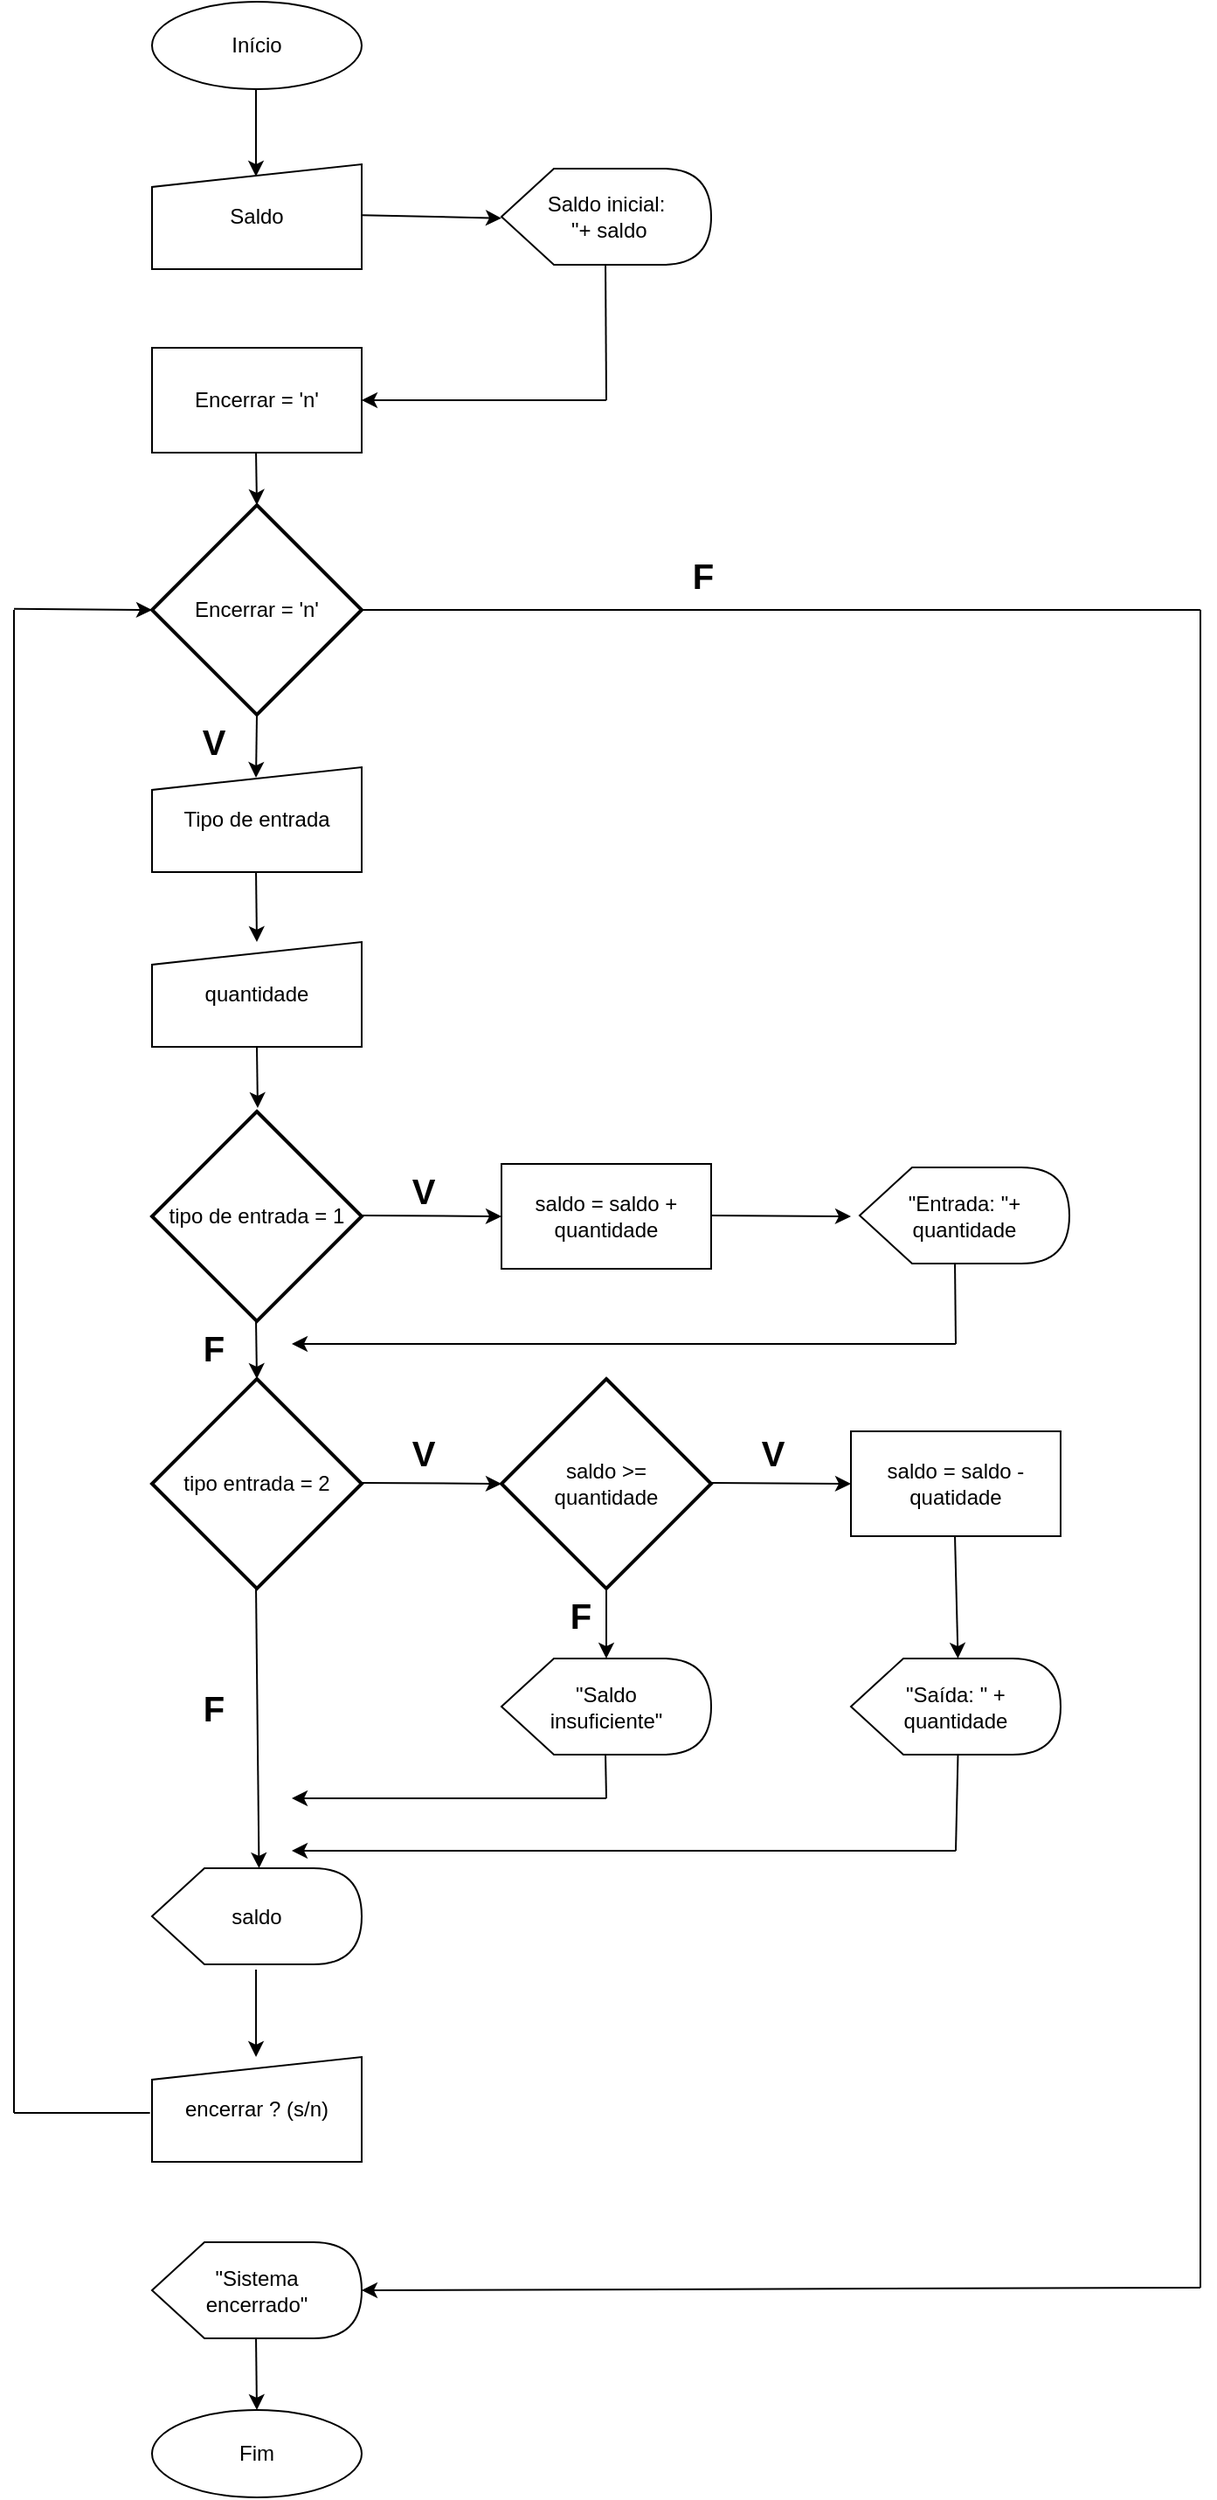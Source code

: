 <mxfile version="24.8.9">
  <diagram name="Página-1" id="7gcIGqeq8w1hTXjiVoMl">
    <mxGraphModel dx="1411" dy="720" grid="1" gridSize="10" guides="1" tooltips="1" connect="1" arrows="1" fold="1" page="1" pageScale="1" pageWidth="1169" pageHeight="1654" math="0" shadow="0">
      <root>
        <mxCell id="0" />
        <mxCell id="1" parent="0" />
        <mxCell id="dPz5BpL2D5ZgfB60tH8p-1" value="Início" style="ellipse;whiteSpace=wrap;html=1;" vertex="1" parent="1">
          <mxGeometry x="239" y="12" width="120" height="50" as="geometry" />
        </mxCell>
        <mxCell id="dPz5BpL2D5ZgfB60tH8p-2" value="" style="endArrow=classic;html=1;rounded=0;" edge="1" parent="1">
          <mxGeometry width="50" height="50" relative="1" as="geometry">
            <mxPoint x="298.5" y="62" as="sourcePoint" />
            <mxPoint x="298.5" y="112" as="targetPoint" />
          </mxGeometry>
        </mxCell>
        <mxCell id="dPz5BpL2D5ZgfB60tH8p-3" value="Saldo" style="shape=manualInput;whiteSpace=wrap;html=1;size=13;" vertex="1" parent="1">
          <mxGeometry x="239" y="105" width="120" height="60" as="geometry" />
        </mxCell>
        <mxCell id="dPz5BpL2D5ZgfB60tH8p-5" value="" style="endArrow=classic;html=1;rounded=0;" edge="1" parent="1">
          <mxGeometry width="50" height="50" relative="1" as="geometry">
            <mxPoint x="359" y="134.14" as="sourcePoint" />
            <mxPoint x="439" y="135.854" as="targetPoint" />
          </mxGeometry>
        </mxCell>
        <mxCell id="dPz5BpL2D5ZgfB60tH8p-6" value="Saldo inicial:&lt;div&gt;&amp;nbsp;&quot;+ saldo&lt;/div&gt;" style="shape=display;whiteSpace=wrap;html=1;" vertex="1" parent="1">
          <mxGeometry x="439" y="107.5" width="120" height="55" as="geometry" />
        </mxCell>
        <mxCell id="dPz5BpL2D5ZgfB60tH8p-10" style="edgeStyle=orthogonalEdgeStyle;rounded=0;orthogonalLoop=1;jettySize=auto;html=1;exitX=0.75;exitY=0;exitDx=0;exitDy=0;" edge="1" parent="1" source="dPz5BpL2D5ZgfB60tH8p-9">
          <mxGeometry relative="1" as="geometry">
            <mxPoint x="329" y="222" as="targetPoint" />
          </mxGeometry>
        </mxCell>
        <mxCell id="dPz5BpL2D5ZgfB60tH8p-9" value="Encerrar = &#39;n&#39;" style="rounded=0;whiteSpace=wrap;html=1;" vertex="1" parent="1">
          <mxGeometry x="239" y="210" width="120" height="60" as="geometry" />
        </mxCell>
        <mxCell id="dPz5BpL2D5ZgfB60tH8p-11" value="Encerrar = &#39;n&#39;" style="strokeWidth=2;html=1;shape=mxgraph.flowchart.decision;whiteSpace=wrap;" vertex="1" parent="1">
          <mxGeometry x="239" y="300" width="120" height="120" as="geometry" />
        </mxCell>
        <mxCell id="dPz5BpL2D5ZgfB60tH8p-12" value="Tipo de entrada" style="shape=manualInput;whiteSpace=wrap;html=1;size=13;" vertex="1" parent="1">
          <mxGeometry x="239" y="450" width="120" height="60" as="geometry" />
        </mxCell>
        <mxCell id="dPz5BpL2D5ZgfB60tH8p-13" value="quantidade" style="shape=manualInput;whiteSpace=wrap;html=1;size=13;" vertex="1" parent="1">
          <mxGeometry x="239" y="550" width="120" height="60" as="geometry" />
        </mxCell>
        <mxCell id="dPz5BpL2D5ZgfB60tH8p-14" value="tipo de entrada = 1" style="strokeWidth=2;html=1;shape=mxgraph.flowchart.decision;whiteSpace=wrap;" vertex="1" parent="1">
          <mxGeometry x="239" y="647" width="120" height="120" as="geometry" />
        </mxCell>
        <mxCell id="dPz5BpL2D5ZgfB60tH8p-15" value="saldo = saldo +&lt;div&gt;quantidade&lt;/div&gt;" style="rounded=0;whiteSpace=wrap;html=1;" vertex="1" parent="1">
          <mxGeometry x="439" y="677" width="120" height="60" as="geometry" />
        </mxCell>
        <mxCell id="dPz5BpL2D5ZgfB60tH8p-16" value="&quot;Entrada: &quot;+&lt;div&gt;quantidade&lt;/div&gt;" style="shape=display;whiteSpace=wrap;html=1;" vertex="1" parent="1">
          <mxGeometry x="644" y="679" width="120" height="55" as="geometry" />
        </mxCell>
        <mxCell id="dPz5BpL2D5ZgfB60tH8p-17" value="tipo entrada = 2" style="strokeWidth=2;html=1;shape=mxgraph.flowchart.decision;whiteSpace=wrap;" vertex="1" parent="1">
          <mxGeometry x="239" y="800" width="120" height="120" as="geometry" />
        </mxCell>
        <mxCell id="dPz5BpL2D5ZgfB60tH8p-19" value="" style="endArrow=none;html=1;rounded=0;" edge="1" parent="1">
          <mxGeometry width="50" height="50" relative="1" as="geometry">
            <mxPoint x="499" y="240" as="sourcePoint" />
            <mxPoint x="498.52" y="162.5" as="targetPoint" />
          </mxGeometry>
        </mxCell>
        <mxCell id="dPz5BpL2D5ZgfB60tH8p-20" value="" style="endArrow=classic;html=1;rounded=0;entryX=1;entryY=0.5;entryDx=0;entryDy=0;" edge="1" parent="1" target="dPz5BpL2D5ZgfB60tH8p-9">
          <mxGeometry width="50" height="50" relative="1" as="geometry">
            <mxPoint x="499" y="240" as="sourcePoint" />
            <mxPoint x="439" y="240" as="targetPoint" />
          </mxGeometry>
        </mxCell>
        <mxCell id="dPz5BpL2D5ZgfB60tH8p-22" value="" style="endArrow=classic;html=1;rounded=0;" edge="1" parent="1">
          <mxGeometry width="50" height="50" relative="1" as="geometry">
            <mxPoint x="298.52" y="270" as="sourcePoint" />
            <mxPoint x="299" y="300" as="targetPoint" />
          </mxGeometry>
        </mxCell>
        <mxCell id="dPz5BpL2D5ZgfB60tH8p-23" value="" style="endArrow=classic;html=1;rounded=0;jumpSize=6;strokeWidth=1;endSize=6;startSize=6;curved=0;" edge="1" parent="1">
          <mxGeometry width="50" height="50" relative="1" as="geometry">
            <mxPoint x="299" y="420" as="sourcePoint" />
            <mxPoint x="298.52" y="456" as="targetPoint" />
          </mxGeometry>
        </mxCell>
        <mxCell id="dPz5BpL2D5ZgfB60tH8p-24" value="&lt;font style=&quot;font-size: 20px;&quot;&gt;&lt;b style=&quot;&quot;&gt;V&lt;/b&gt;&lt;/font&gt;" style="text;html=1;align=center;verticalAlign=middle;resizable=0;points=[];autosize=1;strokeColor=none;fillColor=none;" vertex="1" parent="1">
          <mxGeometry x="254" y="415" width="40" height="40" as="geometry" />
        </mxCell>
        <mxCell id="dPz5BpL2D5ZgfB60tH8p-25" value="saldo = saldo -&lt;div&gt;quatidade&lt;/div&gt;" style="rounded=0;whiteSpace=wrap;html=1;" vertex="1" parent="1">
          <mxGeometry x="639" y="830" width="120" height="60" as="geometry" />
        </mxCell>
        <mxCell id="dPz5BpL2D5ZgfB60tH8p-26" value="saldo &amp;gt;=&lt;div&gt;quantidade&lt;/div&gt;" style="strokeWidth=2;html=1;shape=mxgraph.flowchart.decision;whiteSpace=wrap;" vertex="1" parent="1">
          <mxGeometry x="439" y="800" width="120" height="120" as="geometry" />
        </mxCell>
        <mxCell id="dPz5BpL2D5ZgfB60tH8p-27" value="&quot;Saldo&lt;div&gt;insuficiente&quot;&lt;/div&gt;" style="shape=display;whiteSpace=wrap;html=1;" vertex="1" parent="1">
          <mxGeometry x="439" y="960" width="120" height="55" as="geometry" />
        </mxCell>
        <mxCell id="dPz5BpL2D5ZgfB60tH8p-28" value="&quot;Saída: &quot; +&lt;div&gt;quantidade&lt;/div&gt;" style="shape=display;whiteSpace=wrap;html=1;" vertex="1" parent="1">
          <mxGeometry x="639" y="960" width="120" height="55" as="geometry" />
        </mxCell>
        <mxCell id="dPz5BpL2D5ZgfB60tH8p-29" value="saldo" style="shape=display;whiteSpace=wrap;html=1;" vertex="1" parent="1">
          <mxGeometry x="239" y="1080" width="120" height="55" as="geometry" />
        </mxCell>
        <mxCell id="dPz5BpL2D5ZgfB60tH8p-30" value="encerrar ? (s/n)" style="shape=manualInput;whiteSpace=wrap;html=1;size=13;" vertex="1" parent="1">
          <mxGeometry x="239" y="1188" width="120" height="60" as="geometry" />
        </mxCell>
        <mxCell id="dPz5BpL2D5ZgfB60tH8p-31" value="&quot;Sistema&lt;div&gt;encerrado&quot;&lt;/div&gt;" style="shape=display;whiteSpace=wrap;html=1;" vertex="1" parent="1">
          <mxGeometry x="239" y="1294" width="120" height="55" as="geometry" />
        </mxCell>
        <mxCell id="dPz5BpL2D5ZgfB60tH8p-32" value="Fim" style="ellipse;whiteSpace=wrap;html=1;" vertex="1" parent="1">
          <mxGeometry x="239" y="1390" width="120" height="50" as="geometry" />
        </mxCell>
        <mxCell id="dPz5BpL2D5ZgfB60tH8p-33" value="" style="endArrow=classic;html=1;rounded=0;" edge="1" parent="1">
          <mxGeometry width="50" height="50" relative="1" as="geometry">
            <mxPoint x="298.52" y="510" as="sourcePoint" />
            <mxPoint x="299" y="550" as="targetPoint" />
          </mxGeometry>
        </mxCell>
        <mxCell id="dPz5BpL2D5ZgfB60tH8p-34" value="" style="endArrow=classic;html=1;rounded=0;" edge="1" parent="1">
          <mxGeometry width="50" height="50" relative="1" as="geometry">
            <mxPoint x="299" y="610" as="sourcePoint" />
            <mxPoint x="299.48" y="645" as="targetPoint" />
          </mxGeometry>
        </mxCell>
        <mxCell id="dPz5BpL2D5ZgfB60tH8p-35" value="" style="endArrow=classic;html=1;rounded=0;entryX=0;entryY=0.5;entryDx=0;entryDy=0;" edge="1" parent="1" target="dPz5BpL2D5ZgfB60tH8p-15">
          <mxGeometry width="50" height="50" relative="1" as="geometry">
            <mxPoint x="359" y="706.52" as="sourcePoint" />
            <mxPoint x="409" y="706.52" as="targetPoint" />
          </mxGeometry>
        </mxCell>
        <mxCell id="dPz5BpL2D5ZgfB60tH8p-36" value="" style="endArrow=classic;html=1;rounded=0;" edge="1" parent="1">
          <mxGeometry width="50" height="50" relative="1" as="geometry">
            <mxPoint x="559" y="706.52" as="sourcePoint" />
            <mxPoint x="639" y="707" as="targetPoint" />
          </mxGeometry>
        </mxCell>
        <mxCell id="dPz5BpL2D5ZgfB60tH8p-38" value="" style="endArrow=classic;html=1;rounded=0;" edge="1" parent="1">
          <mxGeometry width="50" height="50" relative="1" as="geometry">
            <mxPoint x="298.52" y="767" as="sourcePoint" />
            <mxPoint x="299" y="800" as="targetPoint" />
          </mxGeometry>
        </mxCell>
        <mxCell id="dPz5BpL2D5ZgfB60tH8p-39" value="&lt;b&gt;&lt;font style=&quot;font-size: 20px;&quot;&gt;F&lt;/font&gt;&lt;/b&gt;" style="text;html=1;align=center;verticalAlign=middle;resizable=0;points=[];autosize=1;strokeColor=none;fillColor=none;" vertex="1" parent="1">
          <mxGeometry x="254" y="762" width="40" height="40" as="geometry" />
        </mxCell>
        <mxCell id="dPz5BpL2D5ZgfB60tH8p-40" value="" style="endArrow=classic;html=1;rounded=0;" edge="1" parent="1">
          <mxGeometry width="50" height="50" relative="1" as="geometry">
            <mxPoint x="699" y="780" as="sourcePoint" />
            <mxPoint x="319" y="780" as="targetPoint" />
          </mxGeometry>
        </mxCell>
        <mxCell id="dPz5BpL2D5ZgfB60tH8p-41" value="" style="endArrow=none;html=1;rounded=0;" edge="1" parent="1">
          <mxGeometry width="50" height="50" relative="1" as="geometry">
            <mxPoint x="699" y="780" as="sourcePoint" />
            <mxPoint x="698.52" y="734" as="targetPoint" />
          </mxGeometry>
        </mxCell>
        <mxCell id="dPz5BpL2D5ZgfB60tH8p-42" value="" style="endArrow=classic;html=1;rounded=0;entryX=0;entryY=0.5;entryDx=0;entryDy=0;" edge="1" parent="1">
          <mxGeometry width="50" height="50" relative="1" as="geometry">
            <mxPoint x="359" y="859.52" as="sourcePoint" />
            <mxPoint x="439" y="860" as="targetPoint" />
          </mxGeometry>
        </mxCell>
        <mxCell id="dPz5BpL2D5ZgfB60tH8p-43" value="" style="endArrow=classic;html=1;rounded=0;entryX=0;entryY=0.5;entryDx=0;entryDy=0;" edge="1" parent="1">
          <mxGeometry width="50" height="50" relative="1" as="geometry">
            <mxPoint x="559" y="859.52" as="sourcePoint" />
            <mxPoint x="639" y="860" as="targetPoint" />
          </mxGeometry>
        </mxCell>
        <mxCell id="dPz5BpL2D5ZgfB60tH8p-44" value="" style="endArrow=classic;html=1;rounded=0;exitX=0.5;exitY=1;exitDx=0;exitDy=0;exitPerimeter=0;" edge="1" parent="1" source="dPz5BpL2D5ZgfB60tH8p-26">
          <mxGeometry width="50" height="50" relative="1" as="geometry">
            <mxPoint x="498.52" y="930" as="sourcePoint" />
            <mxPoint x="499" y="960" as="targetPoint" />
          </mxGeometry>
        </mxCell>
        <mxCell id="dPz5BpL2D5ZgfB60tH8p-45" value="" style="endArrow=classic;html=1;rounded=0;entryX=0;entryY=0;entryDx=61.25;entryDy=0;entryPerimeter=0;" edge="1" parent="1" target="dPz5BpL2D5ZgfB60tH8p-28">
          <mxGeometry width="50" height="50" relative="1" as="geometry">
            <mxPoint x="698.52" y="890" as="sourcePoint" />
            <mxPoint x="698.52" y="940" as="targetPoint" />
          </mxGeometry>
        </mxCell>
        <mxCell id="dPz5BpL2D5ZgfB60tH8p-46" value="" style="endArrow=classic;html=1;rounded=0;entryX=0;entryY=0;entryDx=61.25;entryDy=0;entryPerimeter=0;" edge="1" parent="1" target="dPz5BpL2D5ZgfB60tH8p-29">
          <mxGeometry width="50" height="50" relative="1" as="geometry">
            <mxPoint x="298.52" y="920" as="sourcePoint" />
            <mxPoint x="298.52" y="970" as="targetPoint" />
          </mxGeometry>
        </mxCell>
        <mxCell id="dPz5BpL2D5ZgfB60tH8p-47" value="&lt;b&gt;&lt;font style=&quot;font-size: 20px;&quot;&gt;F&lt;/font&gt;&lt;/b&gt;" style="text;html=1;align=center;verticalAlign=middle;resizable=0;points=[];autosize=1;strokeColor=none;fillColor=none;" vertex="1" parent="1">
          <mxGeometry x="254" y="967.5" width="40" height="40" as="geometry" />
        </mxCell>
        <mxCell id="dPz5BpL2D5ZgfB60tH8p-48" value="" style="endArrow=classic;html=1;rounded=0;" edge="1" parent="1">
          <mxGeometry width="50" height="50" relative="1" as="geometry">
            <mxPoint x="699" y="1070" as="sourcePoint" />
            <mxPoint x="319" y="1070" as="targetPoint" />
          </mxGeometry>
        </mxCell>
        <mxCell id="dPz5BpL2D5ZgfB60tH8p-49" value="" style="endArrow=classic;html=1;rounded=0;" edge="1" parent="1">
          <mxGeometry width="50" height="50" relative="1" as="geometry">
            <mxPoint x="499" y="1040" as="sourcePoint" />
            <mxPoint x="319" y="1040" as="targetPoint" />
          </mxGeometry>
        </mxCell>
        <mxCell id="dPz5BpL2D5ZgfB60tH8p-50" value="" style="endArrow=none;html=1;rounded=0;entryX=0;entryY=0;entryDx=61.25;entryDy=55;entryPerimeter=0;" edge="1" parent="1" target="dPz5BpL2D5ZgfB60tH8p-28">
          <mxGeometry width="50" height="50" relative="1" as="geometry">
            <mxPoint x="699" y="1070" as="sourcePoint" />
            <mxPoint x="698.52" y="1020" as="targetPoint" />
          </mxGeometry>
        </mxCell>
        <mxCell id="dPz5BpL2D5ZgfB60tH8p-51" value="" style="endArrow=none;html=1;rounded=0;" edge="1" parent="1">
          <mxGeometry width="50" height="50" relative="1" as="geometry">
            <mxPoint x="499" y="1040" as="sourcePoint" />
            <mxPoint x="498.52" y="1015" as="targetPoint" />
          </mxGeometry>
        </mxCell>
        <mxCell id="dPz5BpL2D5ZgfB60tH8p-52" value="&lt;b&gt;&lt;font style=&quot;font-size: 20px;&quot;&gt;F&lt;/font&gt;&lt;/b&gt;" style="text;html=1;align=center;verticalAlign=middle;resizable=0;points=[];autosize=1;strokeColor=none;fillColor=none;" vertex="1" parent="1">
          <mxGeometry x="464" y="915" width="40" height="40" as="geometry" />
        </mxCell>
        <mxCell id="dPz5BpL2D5ZgfB60tH8p-53" value="&lt;font style=&quot;font-size: 20px;&quot;&gt;&lt;b style=&quot;&quot;&gt;V&lt;/b&gt;&lt;/font&gt;" style="text;html=1;align=center;verticalAlign=middle;resizable=0;points=[];autosize=1;strokeColor=none;fillColor=none;" vertex="1" parent="1">
          <mxGeometry x="374" y="672" width="40" height="40" as="geometry" />
        </mxCell>
        <mxCell id="dPz5BpL2D5ZgfB60tH8p-54" value="&lt;font style=&quot;font-size: 20px;&quot;&gt;&lt;b style=&quot;&quot;&gt;V&lt;/b&gt;&lt;/font&gt;" style="text;html=1;align=center;verticalAlign=middle;resizable=0;points=[];autosize=1;strokeColor=none;fillColor=none;" vertex="1" parent="1">
          <mxGeometry x="574" y="822" width="40" height="40" as="geometry" />
        </mxCell>
        <mxCell id="dPz5BpL2D5ZgfB60tH8p-55" value="&lt;font style=&quot;font-size: 20px;&quot;&gt;&lt;b style=&quot;&quot;&gt;V&lt;/b&gt;&lt;/font&gt;" style="text;html=1;align=center;verticalAlign=middle;resizable=0;points=[];autosize=1;strokeColor=none;fillColor=none;" vertex="1" parent="1">
          <mxGeometry x="374" y="822" width="40" height="40" as="geometry" />
        </mxCell>
        <mxCell id="dPz5BpL2D5ZgfB60tH8p-56" value="" style="endArrow=classic;html=1;rounded=0;" edge="1" parent="1">
          <mxGeometry width="50" height="50" relative="1" as="geometry">
            <mxPoint x="298.52" y="1138" as="sourcePoint" />
            <mxPoint x="298.52" y="1188" as="targetPoint" />
          </mxGeometry>
        </mxCell>
        <mxCell id="dPz5BpL2D5ZgfB60tH8p-57" value="" style="endArrow=classic;html=1;rounded=0;entryX=0.5;entryY=0;entryDx=0;entryDy=0;" edge="1" parent="1" target="dPz5BpL2D5ZgfB60tH8p-32">
          <mxGeometry width="50" height="50" relative="1" as="geometry">
            <mxPoint x="298.52" y="1349" as="sourcePoint" />
            <mxPoint x="299" y="1380" as="targetPoint" />
          </mxGeometry>
        </mxCell>
        <mxCell id="dPz5BpL2D5ZgfB60tH8p-58" value="" style="endArrow=none;html=1;rounded=0;" edge="1" parent="1">
          <mxGeometry width="50" height="50" relative="1" as="geometry">
            <mxPoint x="839" y="1320" as="sourcePoint" />
            <mxPoint x="839" y="360" as="targetPoint" />
          </mxGeometry>
        </mxCell>
        <mxCell id="dPz5BpL2D5ZgfB60tH8p-59" value="" style="endArrow=classic;html=1;rounded=0;entryX=1;entryY=0.5;entryDx=0;entryDy=0;entryPerimeter=0;" edge="1" parent="1" target="dPz5BpL2D5ZgfB60tH8p-31">
          <mxGeometry width="50" height="50" relative="1" as="geometry">
            <mxPoint x="839" y="1320" as="sourcePoint" />
            <mxPoint x="459" y="1321.02" as="targetPoint" />
          </mxGeometry>
        </mxCell>
        <mxCell id="dPz5BpL2D5ZgfB60tH8p-60" value="" style="endArrow=none;html=1;rounded=0;entryX=1;entryY=0.5;entryDx=0;entryDy=0;entryPerimeter=0;" edge="1" parent="1" target="dPz5BpL2D5ZgfB60tH8p-11">
          <mxGeometry width="50" height="50" relative="1" as="geometry">
            <mxPoint x="839" y="360" as="sourcePoint" />
            <mxPoint x="839" y="290" as="targetPoint" />
          </mxGeometry>
        </mxCell>
        <mxCell id="dPz5BpL2D5ZgfB60tH8p-61" value="" style="endArrow=none;html=1;rounded=0;" edge="1" parent="1">
          <mxGeometry width="50" height="50" relative="1" as="geometry">
            <mxPoint x="237.82" y="1220" as="sourcePoint" />
            <mxPoint x="160" y="1220" as="targetPoint" />
          </mxGeometry>
        </mxCell>
        <mxCell id="dPz5BpL2D5ZgfB60tH8p-62" value="" style="endArrow=none;html=1;rounded=0;" edge="1" parent="1">
          <mxGeometry width="50" height="50" relative="1" as="geometry">
            <mxPoint x="160" y="1220" as="sourcePoint" />
            <mxPoint x="160" y="360" as="targetPoint" />
          </mxGeometry>
        </mxCell>
        <mxCell id="dPz5BpL2D5ZgfB60tH8p-64" value="" style="endArrow=classic;html=1;rounded=0;entryX=0;entryY=0.5;entryDx=0;entryDy=0;entryPerimeter=0;" edge="1" parent="1" target="dPz5BpL2D5ZgfB60tH8p-11">
          <mxGeometry width="50" height="50" relative="1" as="geometry">
            <mxPoint x="160" y="359.41" as="sourcePoint" />
            <mxPoint x="210" y="359.41" as="targetPoint" />
          </mxGeometry>
        </mxCell>
        <mxCell id="dPz5BpL2D5ZgfB60tH8p-65" value="&lt;b&gt;&lt;font style=&quot;font-size: 20px;&quot;&gt;F&lt;/font&gt;&lt;/b&gt;" style="text;html=1;align=center;verticalAlign=middle;resizable=0;points=[];autosize=1;strokeColor=none;fillColor=none;" vertex="1" parent="1">
          <mxGeometry x="534" y="320" width="40" height="40" as="geometry" />
        </mxCell>
      </root>
    </mxGraphModel>
  </diagram>
</mxfile>

